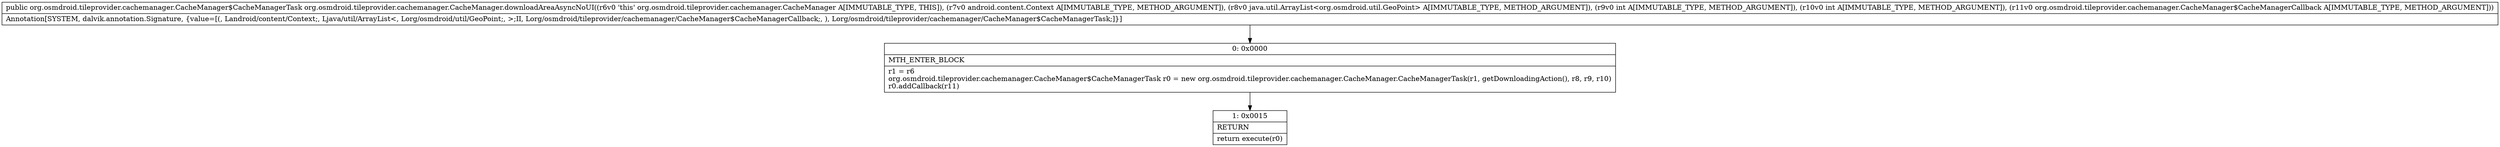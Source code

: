 digraph "CFG fororg.osmdroid.tileprovider.cachemanager.CacheManager.downloadAreaAsyncNoUI(Landroid\/content\/Context;Ljava\/util\/ArrayList;IILorg\/osmdroid\/tileprovider\/cachemanager\/CacheManager$CacheManagerCallback;)Lorg\/osmdroid\/tileprovider\/cachemanager\/CacheManager$CacheManagerTask;" {
Node_0 [shape=record,label="{0\:\ 0x0000|MTH_ENTER_BLOCK\l|r1 = r6\lorg.osmdroid.tileprovider.cachemanager.CacheManager$CacheManagerTask r0 = new org.osmdroid.tileprovider.cachemanager.CacheManager.CacheManagerTask(r1, getDownloadingAction(), r8, r9, r10)\lr0.addCallback(r11)\l}"];
Node_1 [shape=record,label="{1\:\ 0x0015|RETURN\l|return execute(r0)\l}"];
MethodNode[shape=record,label="{public org.osmdroid.tileprovider.cachemanager.CacheManager$CacheManagerTask org.osmdroid.tileprovider.cachemanager.CacheManager.downloadAreaAsyncNoUI((r6v0 'this' org.osmdroid.tileprovider.cachemanager.CacheManager A[IMMUTABLE_TYPE, THIS]), (r7v0 android.content.Context A[IMMUTABLE_TYPE, METHOD_ARGUMENT]), (r8v0 java.util.ArrayList\<org.osmdroid.util.GeoPoint\> A[IMMUTABLE_TYPE, METHOD_ARGUMENT]), (r9v0 int A[IMMUTABLE_TYPE, METHOD_ARGUMENT]), (r10v0 int A[IMMUTABLE_TYPE, METHOD_ARGUMENT]), (r11v0 org.osmdroid.tileprovider.cachemanager.CacheManager$CacheManagerCallback A[IMMUTABLE_TYPE, METHOD_ARGUMENT]))  | Annotation[SYSTEM, dalvik.annotation.Signature, \{value=[(, Landroid\/content\/Context;, Ljava\/util\/ArrayList\<, Lorg\/osmdroid\/util\/GeoPoint;, \>;II, Lorg\/osmdroid\/tileprovider\/cachemanager\/CacheManager$CacheManagerCallback;, ), Lorg\/osmdroid\/tileprovider\/cachemanager\/CacheManager$CacheManagerTask;]\}]\l}"];
MethodNode -> Node_0;
Node_0 -> Node_1;
}

